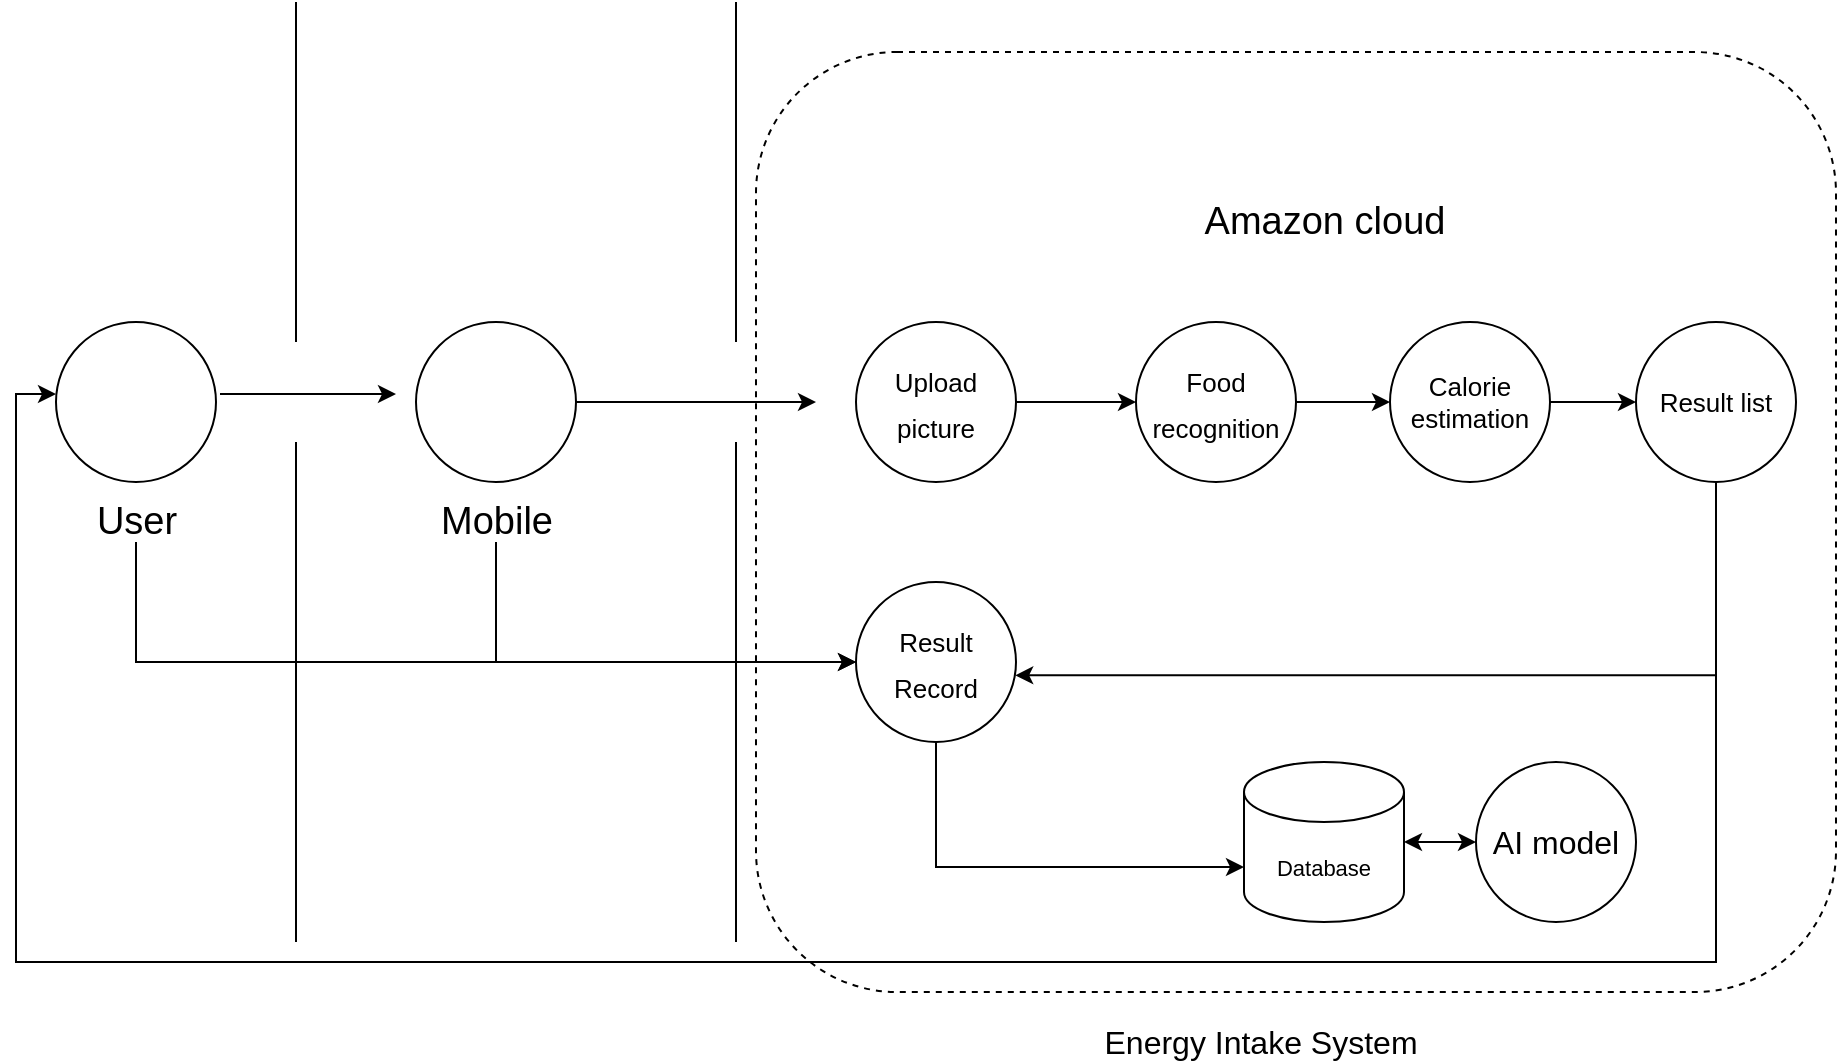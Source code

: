 <mxfile version="17.2.4" type="github">
  <diagram id="o0gywsWYpx7bwyFT0RVQ" name="Page-1">
    <mxGraphModel dx="1038" dy="521" grid="1" gridSize="10" guides="1" tooltips="1" connect="1" arrows="1" fold="1" page="1" pageScale="1" pageWidth="1654" pageHeight="2336" math="0" shadow="0">
      <root>
        <mxCell id="0" />
        <mxCell id="1" parent="0" />
        <mxCell id="K3uyfSVjoDwOmG91YsuH-1" value="" style="ellipse;whiteSpace=wrap;html=1;aspect=fixed;" vertex="1" parent="1">
          <mxGeometry x="80" y="220" width="80" height="80" as="geometry" />
        </mxCell>
        <mxCell id="K3uyfSVjoDwOmG91YsuH-7" style="edgeStyle=orthogonalEdgeStyle;rounded=0;orthogonalLoop=1;jettySize=auto;html=1;exitX=1;exitY=0.5;exitDx=0;exitDy=0;fontSize=19;" edge="1" parent="1" source="K3uyfSVjoDwOmG91YsuH-2">
          <mxGeometry relative="1" as="geometry">
            <mxPoint x="250" y="256" as="targetPoint" />
          </mxGeometry>
        </mxCell>
        <mxCell id="K3uyfSVjoDwOmG91YsuH-2" value="" style="shape=image;verticalLabelPosition=bottom;labelBackgroundColor=default;verticalAlign=top;aspect=fixed;imageAspect=0;image=https://upload.wikimedia.org/wikipedia/commons/9/99/Sample_User_Icon.png;" vertex="1" parent="1">
          <mxGeometry x="80" y="215" width="82" height="82" as="geometry" />
        </mxCell>
        <mxCell id="K3uyfSVjoDwOmG91YsuH-36" style="edgeStyle=orthogonalEdgeStyle;rounded=0;orthogonalLoop=1;jettySize=auto;html=1;entryX=0;entryY=0.5;entryDx=0;entryDy=0;fontSize=11;" edge="1" parent="1" source="K3uyfSVjoDwOmG91YsuH-3" target="K3uyfSVjoDwOmG91YsuH-31">
          <mxGeometry relative="1" as="geometry">
            <Array as="points">
              <mxPoint x="120" y="390" />
            </Array>
          </mxGeometry>
        </mxCell>
        <mxCell id="K3uyfSVjoDwOmG91YsuH-3" value="&lt;font style=&quot;font-size: 19px&quot;&gt;User&lt;/font&gt;" style="text;html=1;align=center;verticalAlign=middle;resizable=0;points=[];autosize=1;strokeColor=none;fillColor=none;" vertex="1" parent="1">
          <mxGeometry x="90" y="310" width="60" height="20" as="geometry" />
        </mxCell>
        <mxCell id="K3uyfSVjoDwOmG91YsuH-4" value="" style="endArrow=none;html=1;rounded=0;fontSize=19;" edge="1" parent="1">
          <mxGeometry width="50" height="50" relative="1" as="geometry">
            <mxPoint x="200" y="230" as="sourcePoint" />
            <mxPoint x="200" y="60" as="targetPoint" />
          </mxGeometry>
        </mxCell>
        <mxCell id="K3uyfSVjoDwOmG91YsuH-13" style="edgeStyle=orthogonalEdgeStyle;rounded=0;orthogonalLoop=1;jettySize=auto;html=1;fontSize=19;" edge="1" parent="1" source="K3uyfSVjoDwOmG91YsuH-5">
          <mxGeometry relative="1" as="geometry">
            <mxPoint x="460" y="260" as="targetPoint" />
          </mxGeometry>
        </mxCell>
        <mxCell id="K3uyfSVjoDwOmG91YsuH-5" value="" style="ellipse;whiteSpace=wrap;html=1;aspect=fixed;fontSize=19;" vertex="1" parent="1">
          <mxGeometry x="260" y="220" width="80" height="80" as="geometry" />
        </mxCell>
        <mxCell id="K3uyfSVjoDwOmG91YsuH-6" value="" style="endArrow=none;html=1;rounded=0;fontSize=19;" edge="1" parent="1">
          <mxGeometry width="50" height="50" relative="1" as="geometry">
            <mxPoint x="200" y="530" as="sourcePoint" />
            <mxPoint x="200" y="280" as="targetPoint" />
          </mxGeometry>
        </mxCell>
        <mxCell id="K3uyfSVjoDwOmG91YsuH-9" value="" style="shape=image;imageAspect=0;aspect=fixed;verticalLabelPosition=bottom;verticalAlign=top;fontSize=19;image=https://www.freeiconspng.com/thumbs/mobile-icon-png/image--mobile-icon--risk-of-rain-wiki--wikia-3.png;" vertex="1" parent="1">
          <mxGeometry x="270" y="230" width="60" height="60" as="geometry" />
        </mxCell>
        <mxCell id="K3uyfSVjoDwOmG91YsuH-35" style="edgeStyle=orthogonalEdgeStyle;rounded=0;orthogonalLoop=1;jettySize=auto;html=1;entryX=0;entryY=0.5;entryDx=0;entryDy=0;fontSize=11;" edge="1" parent="1" source="K3uyfSVjoDwOmG91YsuH-10" target="K3uyfSVjoDwOmG91YsuH-31">
          <mxGeometry relative="1" as="geometry">
            <Array as="points">
              <mxPoint x="300" y="390" />
            </Array>
          </mxGeometry>
        </mxCell>
        <mxCell id="K3uyfSVjoDwOmG91YsuH-10" value="&lt;span style=&quot;font-size: 19px&quot;&gt;Mobile&lt;/span&gt;" style="text;html=1;align=center;verticalAlign=middle;resizable=0;points=[];autosize=1;strokeColor=none;fillColor=none;" vertex="1" parent="1">
          <mxGeometry x="265" y="310" width="70" height="20" as="geometry" />
        </mxCell>
        <mxCell id="K3uyfSVjoDwOmG91YsuH-11" value="" style="endArrow=none;html=1;rounded=0;fontSize=19;" edge="1" parent="1">
          <mxGeometry width="50" height="50" relative="1" as="geometry">
            <mxPoint x="420" y="230" as="sourcePoint" />
            <mxPoint x="420" y="60" as="targetPoint" />
          </mxGeometry>
        </mxCell>
        <mxCell id="K3uyfSVjoDwOmG91YsuH-12" value="" style="endArrow=none;html=1;rounded=0;fontSize=19;" edge="1" parent="1">
          <mxGeometry width="50" height="50" relative="1" as="geometry">
            <mxPoint x="420" y="530" as="sourcePoint" />
            <mxPoint x="420" y="280" as="targetPoint" />
          </mxGeometry>
        </mxCell>
        <mxCell id="K3uyfSVjoDwOmG91YsuH-17" value="&lt;span style=&quot;font-size: 19px&quot;&gt;Amazon cloud&lt;/span&gt;" style="text;html=1;align=center;verticalAlign=middle;resizable=0;points=[];autosize=1;strokeColor=none;fillColor=none;" vertex="1" parent="1">
          <mxGeometry x="644" y="160" width="140" height="20" as="geometry" />
        </mxCell>
        <mxCell id="K3uyfSVjoDwOmG91YsuH-18" value="" style="shape=image;imageAspect=0;aspect=fixed;verticalLabelPosition=bottom;verticalAlign=top;fontSize=19;image=https://encrypted-tbn0.gstatic.com/images?q=tbn:ANd9GcT1ADP3zbCh652Jy98GFa5YdvI2213KaeeTVaUpdpubc6Qe2EaG38dYePf4IYpS0UGIZgg&amp;usqp=CAU;" vertex="1" parent="1">
          <mxGeometry x="660.6" y="80" width="106.81" height="80" as="geometry" />
        </mxCell>
        <mxCell id="K3uyfSVjoDwOmG91YsuH-27" style="edgeStyle=orthogonalEdgeStyle;rounded=0;orthogonalLoop=1;jettySize=auto;html=1;exitX=1;exitY=0.5;exitDx=0;exitDy=0;entryX=0;entryY=0.5;entryDx=0;entryDy=0;fontSize=11;" edge="1" parent="1" source="K3uyfSVjoDwOmG91YsuH-23" target="K3uyfSVjoDwOmG91YsuH-24">
          <mxGeometry relative="1" as="geometry" />
        </mxCell>
        <mxCell id="K3uyfSVjoDwOmG91YsuH-23" value="&lt;font style=&quot;font-size: 13px&quot;&gt;Food recognition&lt;/font&gt;" style="ellipse;whiteSpace=wrap;html=1;aspect=fixed;fontSize=19;" vertex="1" parent="1">
          <mxGeometry x="620" y="220" width="80" height="80" as="geometry" />
        </mxCell>
        <mxCell id="K3uyfSVjoDwOmG91YsuH-29" style="edgeStyle=orthogonalEdgeStyle;rounded=0;orthogonalLoop=1;jettySize=auto;html=1;exitX=1;exitY=0.5;exitDx=0;exitDy=0;entryX=0;entryY=0.5;entryDx=0;entryDy=0;fontSize=11;" edge="1" parent="1" source="K3uyfSVjoDwOmG91YsuH-24" target="K3uyfSVjoDwOmG91YsuH-28">
          <mxGeometry relative="1" as="geometry" />
        </mxCell>
        <mxCell id="K3uyfSVjoDwOmG91YsuH-24" value="Calorie estimation" style="ellipse;whiteSpace=wrap;html=1;aspect=fixed;fontSize=13;" vertex="1" parent="1">
          <mxGeometry x="747" y="220" width="80" height="80" as="geometry" />
        </mxCell>
        <mxCell id="K3uyfSVjoDwOmG91YsuH-26" style="edgeStyle=orthogonalEdgeStyle;rounded=0;orthogonalLoop=1;jettySize=auto;html=1;exitX=1;exitY=0.5;exitDx=0;exitDy=0;entryX=0;entryY=0.5;entryDx=0;entryDy=0;fontSize=11;" edge="1" parent="1" source="K3uyfSVjoDwOmG91YsuH-25" target="K3uyfSVjoDwOmG91YsuH-23">
          <mxGeometry relative="1" as="geometry" />
        </mxCell>
        <mxCell id="K3uyfSVjoDwOmG91YsuH-25" value="&lt;span style=&quot;font-size: 13px&quot;&gt;Upload picture&lt;/span&gt;" style="ellipse;whiteSpace=wrap;html=1;aspect=fixed;fontSize=19;" vertex="1" parent="1">
          <mxGeometry x="480" y="220" width="80" height="80" as="geometry" />
        </mxCell>
        <mxCell id="K3uyfSVjoDwOmG91YsuH-30" style="edgeStyle=orthogonalEdgeStyle;rounded=0;orthogonalLoop=1;jettySize=auto;html=1;entryX=0;entryY=0.5;entryDx=0;entryDy=0;fontSize=11;" edge="1" parent="1" source="K3uyfSVjoDwOmG91YsuH-28" target="K3uyfSVjoDwOmG91YsuH-2">
          <mxGeometry relative="1" as="geometry">
            <Array as="points">
              <mxPoint x="910" y="540" />
              <mxPoint x="60" y="540" />
              <mxPoint x="60" y="256" />
            </Array>
          </mxGeometry>
        </mxCell>
        <mxCell id="K3uyfSVjoDwOmG91YsuH-32" style="edgeStyle=orthogonalEdgeStyle;rounded=0;orthogonalLoop=1;jettySize=auto;html=1;entryX=0.995;entryY=0.733;entryDx=0;entryDy=0;entryPerimeter=0;fontSize=11;" edge="1" parent="1">
          <mxGeometry relative="1" as="geometry">
            <mxPoint x="910" y="288" as="sourcePoint" />
            <mxPoint x="559.6" y="396.64" as="targetPoint" />
            <Array as="points">
              <mxPoint x="910" y="397" />
            </Array>
          </mxGeometry>
        </mxCell>
        <mxCell id="K3uyfSVjoDwOmG91YsuH-28" value="Result list" style="ellipse;whiteSpace=wrap;html=1;aspect=fixed;fontSize=13;" vertex="1" parent="1">
          <mxGeometry x="870" y="220" width="80" height="80" as="geometry" />
        </mxCell>
        <mxCell id="K3uyfSVjoDwOmG91YsuH-34" style="edgeStyle=orthogonalEdgeStyle;rounded=0;orthogonalLoop=1;jettySize=auto;html=1;exitX=0.5;exitY=1;exitDx=0;exitDy=0;entryX=0;entryY=0;entryDx=0;entryDy=52.5;entryPerimeter=0;fontSize=11;" edge="1" parent="1" source="K3uyfSVjoDwOmG91YsuH-31" target="K3uyfSVjoDwOmG91YsuH-33">
          <mxGeometry relative="1" as="geometry" />
        </mxCell>
        <mxCell id="K3uyfSVjoDwOmG91YsuH-31" value="&lt;span style=&quot;font-size: 13px&quot;&gt;Result&lt;br&gt;Record&lt;/span&gt;" style="ellipse;whiteSpace=wrap;html=1;aspect=fixed;fontSize=19;" vertex="1" parent="1">
          <mxGeometry x="480" y="350" width="80" height="80" as="geometry" />
        </mxCell>
        <mxCell id="K3uyfSVjoDwOmG91YsuH-33" value="Database" style="shape=cylinder3;whiteSpace=wrap;html=1;boundedLbl=1;backgroundOutline=1;size=15;fontSize=11;" vertex="1" parent="1">
          <mxGeometry x="674" y="440" width="80" height="80" as="geometry" />
        </mxCell>
        <mxCell id="K3uyfSVjoDwOmG91YsuH-37" value="" style="rounded=1;whiteSpace=wrap;html=1;fontSize=11;fillColor=none;dashed=1;" vertex="1" parent="1">
          <mxGeometry x="430" y="85" width="540" height="470" as="geometry" />
        </mxCell>
        <mxCell id="K3uyfSVjoDwOmG91YsuH-38" value="&lt;font style=&quot;font-size: 16px&quot;&gt;Energy Intake System&lt;/font&gt;" style="text;html=1;align=center;verticalAlign=middle;resizable=0;points=[];autosize=1;strokeColor=none;fillColor=none;fontSize=11;" vertex="1" parent="1">
          <mxGeometry x="597" y="570" width="170" height="20" as="geometry" />
        </mxCell>
        <mxCell id="K3uyfSVjoDwOmG91YsuH-41" value="" style="edgeStyle=orthogonalEdgeStyle;rounded=0;orthogonalLoop=1;jettySize=auto;html=1;fontSize=16;startArrow=classic;startFill=1;" edge="1" parent="1" source="K3uyfSVjoDwOmG91YsuH-39" target="K3uyfSVjoDwOmG91YsuH-33">
          <mxGeometry relative="1" as="geometry" />
        </mxCell>
        <mxCell id="K3uyfSVjoDwOmG91YsuH-39" value="AI model" style="ellipse;whiteSpace=wrap;html=1;aspect=fixed;fontSize=16;fillColor=none;" vertex="1" parent="1">
          <mxGeometry x="790" y="440" width="80" height="80" as="geometry" />
        </mxCell>
      </root>
    </mxGraphModel>
  </diagram>
</mxfile>

